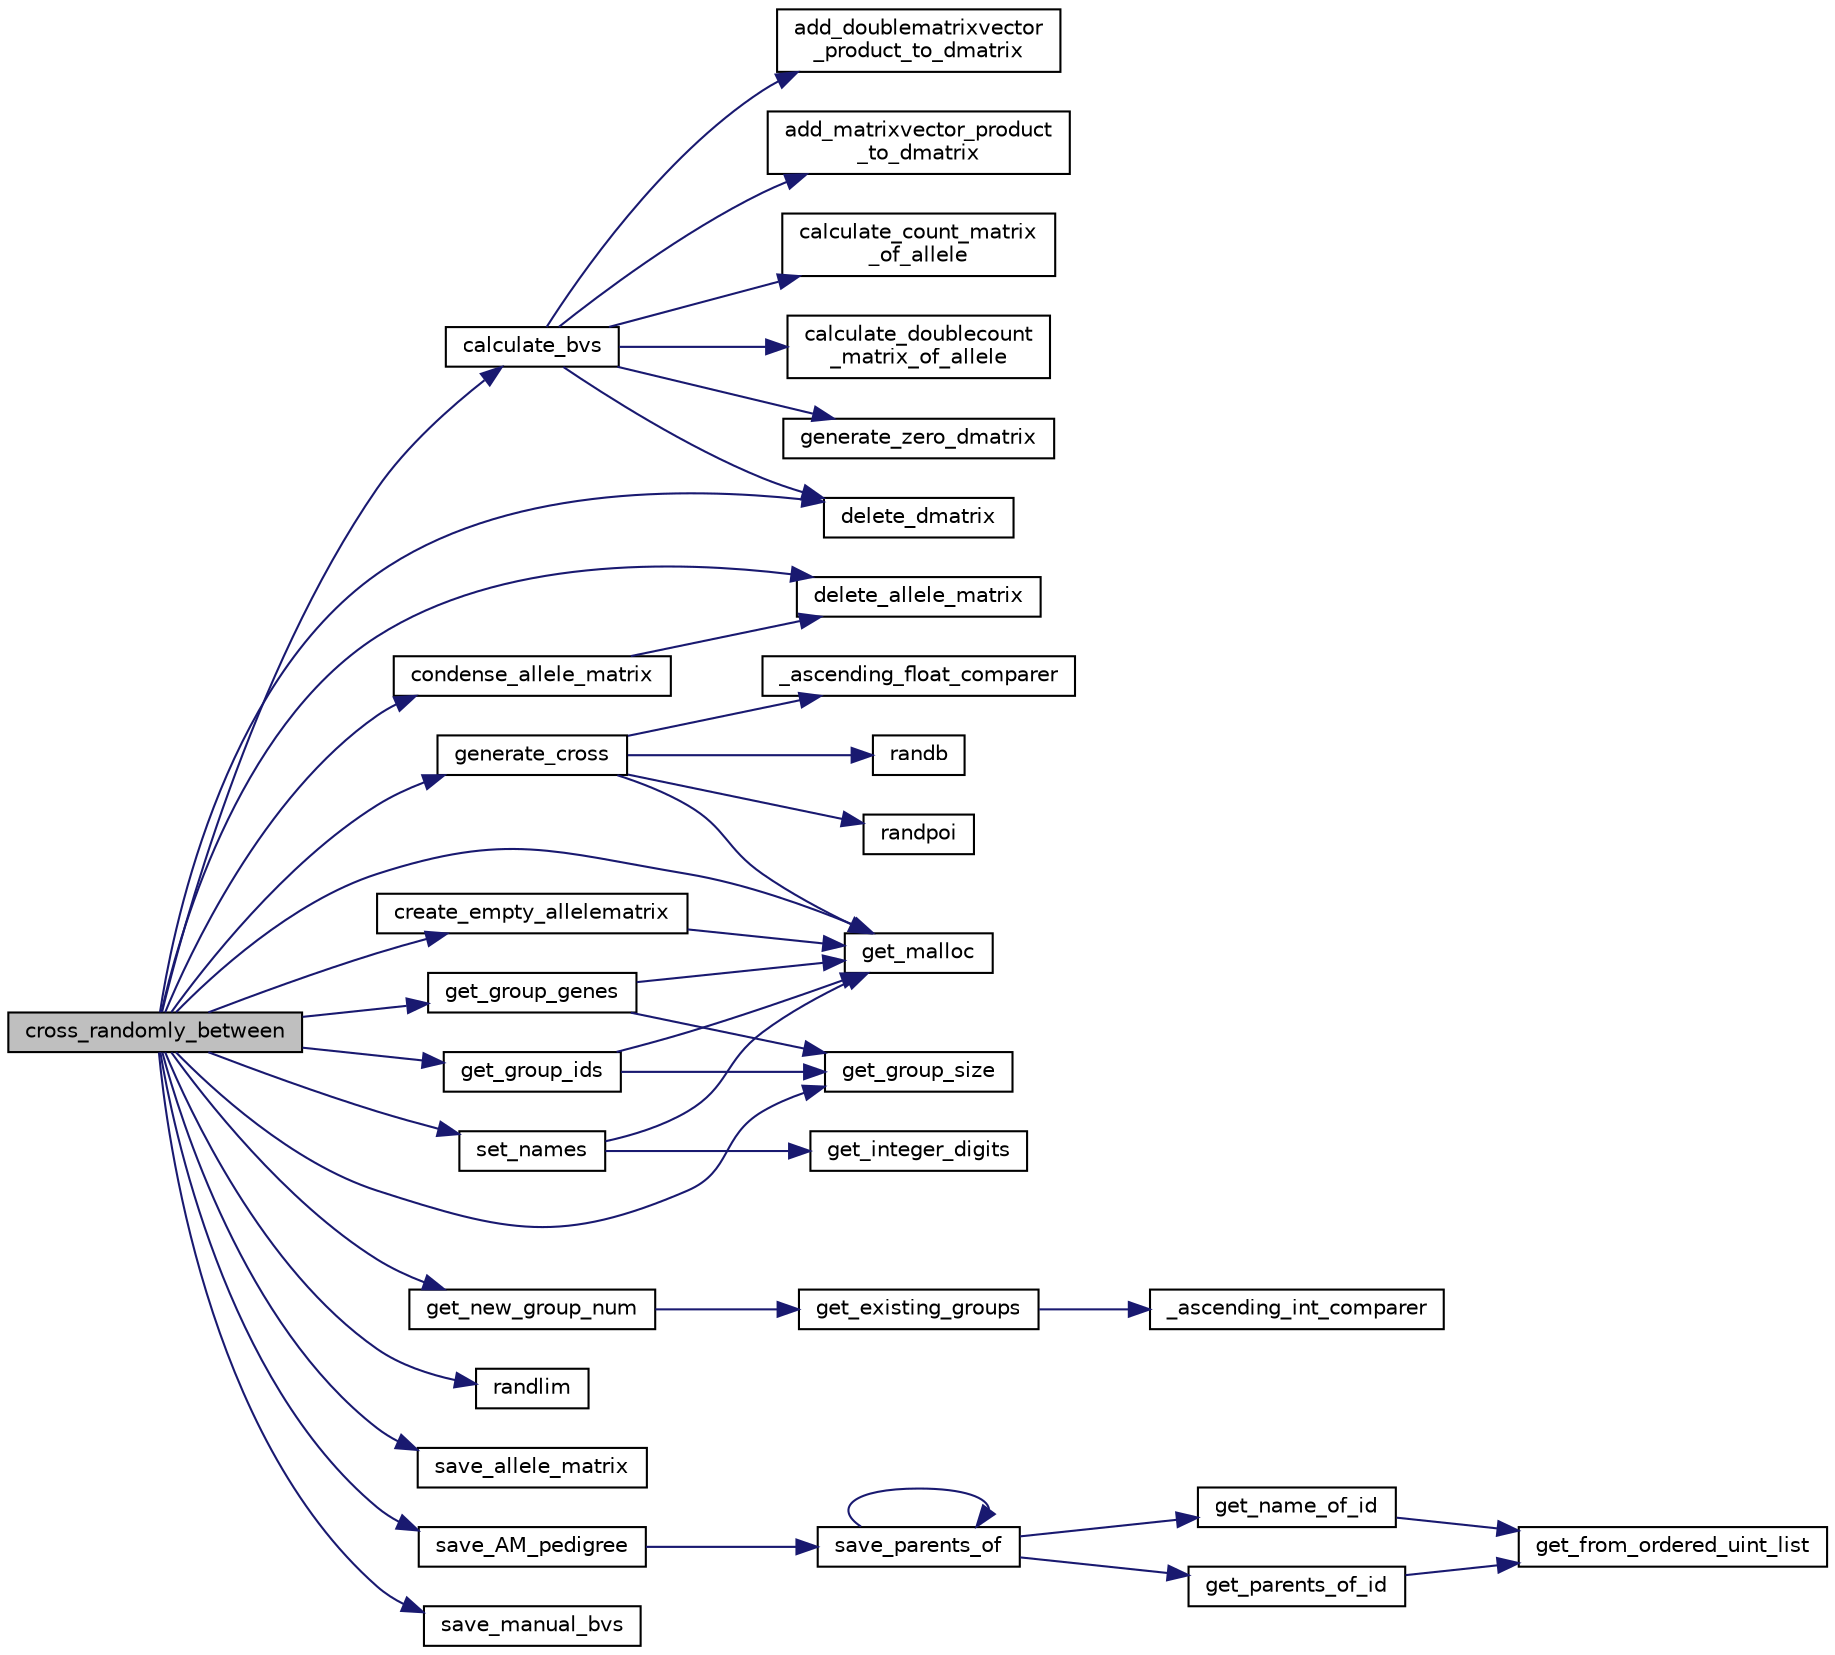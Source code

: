 digraph "cross_randomly_between"
{
 // LATEX_PDF_SIZE
  edge [fontname="Helvetica",fontsize="10",labelfontname="Helvetica",labelfontsize="10"];
  node [fontname="Helvetica",fontsize="10",shape=record];
  rankdir="LR";
  Node1 [label="cross_randomly_between",height=0.2,width=0.4,color="black", fillcolor="grey75", style="filled", fontcolor="black",tooltip="Performs random crosses where the first parent comes from one group and the second from another."];
  Node1 -> Node2 [color="midnightblue",fontsize="10",style="solid",fontname="Helvetica"];
  Node2 [label="calculate_bvs",height=0.2,width=0.4,color="black", fillcolor="white", style="filled",URL="$group__calculators.html#gab5b177cf40a7e28276c460d60a3ecbb5",tooltip="Calculates the fitness metric/breeding value for each genotype in the AlleleMatrix,..."];
  Node2 -> Node3 [color="midnightblue",fontsize="10",style="solid",fontname="Helvetica"];
  Node3 [label="add_doublematrixvector\l_product_to_dmatrix",height=0.2,width=0.4,color="black", fillcolor="white", style="filled",URL="$group__maths.html#gad2c9cda1aab9679e0bfe3c88959213c6",tooltip="Multiply two sets of a DecimalMatrix and vector, and add both products to the first column of a provi..."];
  Node2 -> Node4 [color="midnightblue",fontsize="10",style="solid",fontname="Helvetica"];
  Node4 [label="add_matrixvector_product\l_to_dmatrix",height=0.2,width=0.4,color="black", fillcolor="white", style="filled",URL="$group__maths.html#gabb8addf721442aecdd7dca3dfd955c3c",tooltip="Multiply a DecimalMatrix to a vector, and add that product to the first column of a provided DecimalM..."];
  Node2 -> Node5 [color="midnightblue",fontsize="10",style="solid",fontname="Helvetica"];
  Node5 [label="calculate_count_matrix\l_of_allele",height=0.2,width=0.4,color="black", fillcolor="white", style="filled",URL="$group__calculators.html#ga32b287af2e2955edd565eedf3043f02c",tooltip="Calculates the number of times at each marker that a particular allele appears for each genotype in a..."];
  Node2 -> Node6 [color="midnightblue",fontsize="10",style="solid",fontname="Helvetica"];
  Node6 [label="calculate_doublecount\l_matrix_of_allele",height=0.2,width=0.4,color="black", fillcolor="white", style="filled",URL="$group__calculators.html#ga3e812683e26615b797eb4cd98b694d52",tooltip="Calculates the number of times at each marker that two particular alleles appear for each genotype in..."];
  Node2 -> Node7 [color="midnightblue",fontsize="10",style="solid",fontname="Helvetica"];
  Node7 [label="delete_dmatrix",height=0.2,width=0.4,color="black", fillcolor="white", style="filled",URL="$group__deletors.html#gaaf6542d59034f88f9e1ec48e5f053c4a",tooltip="Deletes a DecimalMatrix and frees its memory."];
  Node2 -> Node8 [color="midnightblue",fontsize="10",style="solid",fontname="Helvetica"];
  Node8 [label="generate_zero_dmatrix",height=0.2,width=0.4,color="black", fillcolor="white", style="filled",URL="$group__maths.html#gabf3f578b0aa59d5b68ccd0738dd6a9d1",tooltip="Generates a matrix of c columns, r rows with all 0."];
  Node1 -> Node9 [color="midnightblue",fontsize="10",style="solid",fontname="Helvetica"];
  Node9 [label="condense_allele_matrix",height=0.2,width=0.4,color="black", fillcolor="white", style="filled",URL="$group__supporters.html#ga887027349503be24b1a847c9b833aaac",tooltip="A function to tidy the internal storage of genotypes after addition or deletion of genotypes in the S..."];
  Node9 -> Node10 [color="midnightblue",fontsize="10",style="solid",fontname="Helvetica"];
  Node10 [label="delete_allele_matrix",height=0.2,width=0.4,color="black", fillcolor="white", style="filled",URL="$group__deletors.html#gadd4a9c17e8c3e59fc00eee25635b110f",tooltip="Deletes the full AlleleMatrix object and frees its memory."];
  Node1 -> Node11 [color="midnightblue",fontsize="10",style="solid",fontname="Helvetica"];
  Node11 [label="create_empty_allelematrix",height=0.2,width=0.4,color="black", fillcolor="white", style="filled",URL="$group__loaders.html#gaa7eaf69609ea4cb99cf61c9ac4e8f9fd",tooltip="Creator for an empty AlleleMatrix object of a given size."];
  Node11 -> Node12 [color="midnightblue",fontsize="10",style="solid",fontname="Helvetica"];
  Node12 [label="get_malloc",height=0.2,width=0.4,color="black", fillcolor="white", style="filled",URL="$group__supporters.html#ga08d9e7703e6779d2122baa4309fca0ab",tooltip="Replace calls to malloc direct with this function, which errors and exits with status 2 if memory all..."];
  Node1 -> Node10 [color="midnightblue",fontsize="10",style="solid",fontname="Helvetica"];
  Node1 -> Node7 [color="midnightblue",fontsize="10",style="solid",fontname="Helvetica"];
  Node1 -> Node13 [color="midnightblue",fontsize="10",style="solid",fontname="Helvetica"];
  Node13 [label="generate_cross",height=0.2,width=0.4,color="black", fillcolor="white", style="filled",URL="$group__meiosis.html#gaa18b10bcd660dee5213868cc3244f826",tooltip="Get the alleles of the outcome of crossing two genotypes."];
  Node13 -> Node14 [color="midnightblue",fontsize="10",style="solid",fontname="Helvetica"];
  Node14 [label="_ascending_float_comparer",height=0.2,width=0.4,color="black", fillcolor="white", style="filled",URL="$group__supporters.html#ga3744bc6f3fcb52952d520029055e8af8",tooltip="Comparator function for qsort."];
  Node13 -> Node12 [color="midnightblue",fontsize="10",style="solid",fontname="Helvetica"];
  Node13 -> Node15 [color="midnightblue",fontsize="10",style="solid",fontname="Helvetica"];
  Node15 [label="randb",height=0.2,width=0.4,color="black", fillcolor="white", style="filled",URL="$group__maths.html#gad4e0f7934e82157e3115f8df7aec01f0",tooltip="Generates randomly one of 0 or 1, by splitting the output of rand() in half."];
  Node13 -> Node16 [color="midnightblue",fontsize="10",style="solid",fontname="Helvetica"];
  Node16 [label="randpoi",height=0.2,width=0.4,color="black", fillcolor="white", style="filled",URL="$group__maths.html#ga7d9dbe538d6fb096af14c3163c98e800",tooltip="Generates randomly a number from the Poisson distribution with parameter lambda, using the Knuth appr..."];
  Node1 -> Node17 [color="midnightblue",fontsize="10",style="solid",fontname="Helvetica"];
  Node17 [label="get_group_genes",height=0.2,width=0.4,color="black", fillcolor="white", style="filled",URL="$group__getters.html#gab6a654922ed92b3a42e3e36ecea50d07",tooltip="Gets a shallow copy of the genes/alleles of each member of the group."];
  Node17 -> Node18 [color="midnightblue",fontsize="10",style="solid",fontname="Helvetica"];
  Node18 [label="get_group_size",height=0.2,width=0.4,color="black", fillcolor="white", style="filled",URL="$group__getters.html#gad6d2b66296cd80f5bfe303e06de7935c",tooltip="Function to count the number of genotypes that currently belong to the specified group."];
  Node17 -> Node12 [color="midnightblue",fontsize="10",style="solid",fontname="Helvetica"];
  Node1 -> Node19 [color="midnightblue",fontsize="10",style="solid",fontname="Helvetica"];
  Node19 [label="get_group_ids",height=0.2,width=0.4,color="black", fillcolor="white", style="filled",URL="$group__getters.html#gac32d82b3a249f254656a3dd56fcb2a4d",tooltip="Gets the ids of each member of the group."];
  Node19 -> Node18 [color="midnightblue",fontsize="10",style="solid",fontname="Helvetica"];
  Node19 -> Node12 [color="midnightblue",fontsize="10",style="solid",fontname="Helvetica"];
  Node1 -> Node18 [color="midnightblue",fontsize="10",style="solid",fontname="Helvetica"];
  Node1 -> Node12 [color="midnightblue",fontsize="10",style="solid",fontname="Helvetica"];
  Node1 -> Node20 [color="midnightblue",fontsize="10",style="solid",fontname="Helvetica"];
  Node20 [label="get_new_group_num",height=0.2,width=0.4,color="black", fillcolor="white", style="filled",URL="$group__supporters.html#gae974a74145fe876e303e14336d3c5d3a",tooltip="Function to identify the next sequential integer that does not identify a group that currently has me..."];
  Node20 -> Node21 [color="midnightblue",fontsize="10",style="solid",fontname="Helvetica"];
  Node21 [label="get_existing_groups",height=0.2,width=0.4,color="black", fillcolor="white", style="filled",URL="$group__getters.html#ga9e5a5fb63d74d84617d91d4ae9acf1ee",tooltip="Identify every group number that currently has members."];
  Node21 -> Node22 [color="midnightblue",fontsize="10",style="solid",fontname="Helvetica"];
  Node22 [label="_ascending_int_comparer",height=0.2,width=0.4,color="black", fillcolor="white", style="filled",URL="$group__supporters.html#gadae2e9f7e1061cb20426ba2333b7629b",tooltip="Comparator function for qsort."];
  Node1 -> Node23 [color="midnightblue",fontsize="10",style="solid",fontname="Helvetica"];
  Node23 [label="randlim",height=0.2,width=0.4,color="black", fillcolor="white", style="filled",URL="$group__maths.html#ga89e066191f12e056cebb8d2cd74a2a29",tooltip="Generate an integer randomly between 0 and limit inclusive."];
  Node1 -> Node24 [color="midnightblue",fontsize="10",style="solid",fontname="Helvetica"];
  Node24 [label="save_allele_matrix",height=0.2,width=0.4,color="black", fillcolor="white", style="filled",URL="$group__savers.html#ga42a237afba9dc8f3a7339cb97d929cb6",tooltip="Prints all the genotype data saved in the linked list of AlleleMatrices starting with m to a file."];
  Node1 -> Node25 [color="midnightblue",fontsize="10",style="solid",fontname="Helvetica"];
  Node25 [label="save_AM_pedigree",height=0.2,width=0.4,color="black", fillcolor="white", style="filled",URL="$group__savers.html#gabf5bc0b61b008aeda217ea9a666ad9cb",tooltip="Print the full known pedigree of each genotype in a single AlleleMatrix to a file."];
  Node25 -> Node26 [color="midnightblue",fontsize="10",style="solid",fontname="Helvetica"];
  Node26 [label="save_parents_of",height=0.2,width=0.4,color="black", fillcolor="white", style="filled",URL="$group__savers.html#gabc1307a944deb18e0aef315783ab123e",tooltip="Recursively save the parents of a particular id to a file."];
  Node26 -> Node27 [color="midnightblue",fontsize="10",style="solid",fontname="Helvetica"];
  Node27 [label="get_name_of_id",height=0.2,width=0.4,color="black", fillcolor="white", style="filled",URL="$group__getters.html#ga6796dadab6ccc822dd82999961cfa9e5",tooltip="Returns the name of the genotype with a given id."];
  Node27 -> Node28 [color="midnightblue",fontsize="10",style="solid",fontname="Helvetica"];
  Node28 [label="get_from_ordered_uint_list",height=0.2,width=0.4,color="black", fillcolor="white", style="filled",URL="$group__supporters.html#gaa6943b0633c1744bacad62ab2bf68ebd",tooltip="Returns the located index in an array of integers where the integer is target."];
  Node26 -> Node29 [color="midnightblue",fontsize="10",style="solid",fontname="Helvetica"];
  Node29 [label="get_parents_of_id",height=0.2,width=0.4,color="black", fillcolor="white", style="filled",URL="$group__getters.html#ga229c9de94875ea41a23723d337f5f92f",tooltip="Saves the ids of the parents of a genotype with a particular id to the output array output."];
  Node29 -> Node28 [color="midnightblue",fontsize="10",style="solid",fontname="Helvetica"];
  Node26 -> Node26 [color="midnightblue",fontsize="10",style="solid",fontname="Helvetica"];
  Node1 -> Node30 [color="midnightblue",fontsize="10",style="solid",fontname="Helvetica"];
  Node30 [label="save_manual_bvs",height=0.2,width=0.4,color="black", fillcolor="white", style="filled",URL="$group__savers.html#gacecc6d6f4179a14a12132e37b0176877",tooltip="Print the provided breeding values of each provided name and id to a file, with the same format as a ..."];
  Node1 -> Node31 [color="midnightblue",fontsize="10",style="solid",fontname="Helvetica"];
  Node31 [label="set_names",height=0.2,width=0.4,color="black", fillcolor="white", style="filled",URL="$group__supporters.html#gab751e196194afd414e942f0900adba72",tooltip="Fills the designated section of the .names array in an AlleleMatrix with the pattern prefixindex."];
  Node31 -> Node32 [color="midnightblue",fontsize="10",style="solid",fontname="Helvetica"];
  Node32 [label="get_integer_digits",height=0.2,width=0.4,color="black", fillcolor="white", style="filled",URL="$group__supporters.html#gad7d864d43092823ac2ed8a6cbd595e35",tooltip="Count and return the number of digits in i."];
  Node31 -> Node12 [color="midnightblue",fontsize="10",style="solid",fontname="Helvetica"];
}

